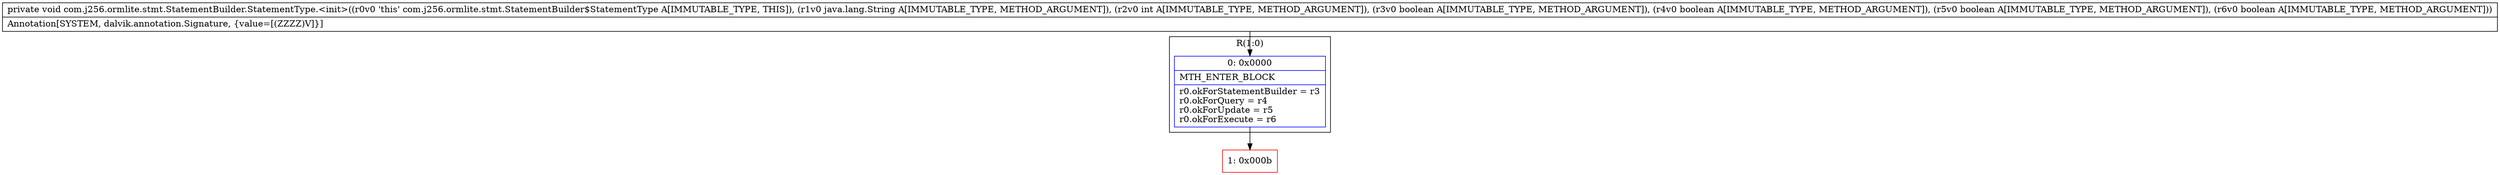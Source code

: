 digraph "CFG forcom.j256.ormlite.stmt.StatementBuilder.StatementType.\<init\>(Ljava\/lang\/String;IZZZZ)V" {
subgraph cluster_Region_771115593 {
label = "R(1:0)";
node [shape=record,color=blue];
Node_0 [shape=record,label="{0\:\ 0x0000|MTH_ENTER_BLOCK\l|r0.okForStatementBuilder = r3\lr0.okForQuery = r4\lr0.okForUpdate = r5\lr0.okForExecute = r6\l}"];
}
Node_1 [shape=record,color=red,label="{1\:\ 0x000b}"];
MethodNode[shape=record,label="{private void com.j256.ormlite.stmt.StatementBuilder.StatementType.\<init\>((r0v0 'this' com.j256.ormlite.stmt.StatementBuilder$StatementType A[IMMUTABLE_TYPE, THIS]), (r1v0 java.lang.String A[IMMUTABLE_TYPE, METHOD_ARGUMENT]), (r2v0 int A[IMMUTABLE_TYPE, METHOD_ARGUMENT]), (r3v0 boolean A[IMMUTABLE_TYPE, METHOD_ARGUMENT]), (r4v0 boolean A[IMMUTABLE_TYPE, METHOD_ARGUMENT]), (r5v0 boolean A[IMMUTABLE_TYPE, METHOD_ARGUMENT]), (r6v0 boolean A[IMMUTABLE_TYPE, METHOD_ARGUMENT]))  | Annotation[SYSTEM, dalvik.annotation.Signature, \{value=[(ZZZZ)V]\}]\l}"];
MethodNode -> Node_0;
Node_0 -> Node_1;
}


